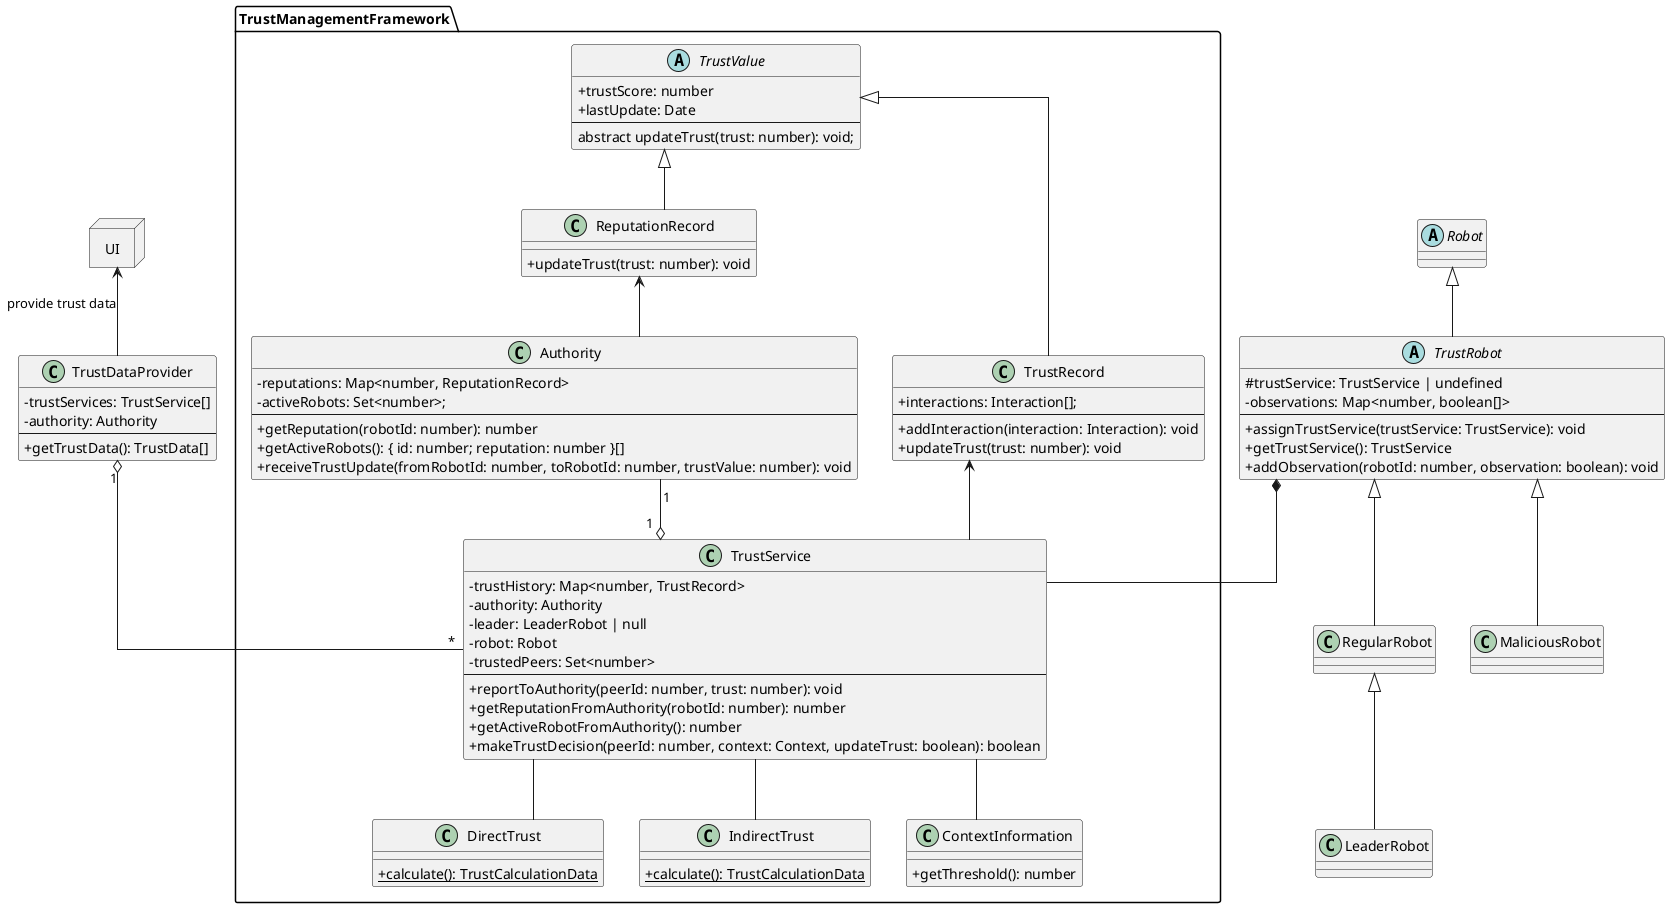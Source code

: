 @startuml
skinparam classAttributeIconSize 0
skinparam linetype ortho
set separator ::

class TrustManagementFramework::TrustService {
  - trustHistory: Map<number, TrustRecord>
  - authority: Authority
  - leader: LeaderRobot | null
  - robot: Robot
  - trustedPeers: Set<number>
  --
  + reportToAuthority(peerId: number, trust: number): void
  + getReputationFromAuthority(robotId: number): number
  + getActiveRobotFromAuthority(): number
  + makeTrustDecision(peerId: number, context: Context, updateTrust: boolean): boolean
}

abstract class TrustRobot extends Robot {
  # trustService: TrustService | undefined
  - observations: Map<number, boolean[]>
  --
  + assignTrustService(trustService: TrustService): void
  + getTrustService(): TrustService
  + addObservation(robotId: number, observation: boolean): void
}

abstract class Robot {

}

class TrustManagementFramework::DirectTrust {
    + {static} calculate(): TrustCalculationData 
}

class TrustManagementFramework::IndirectTrust {
    + {static} calculate(): TrustCalculationData
}

class TrustManagementFramework::ContextInformation {
    + getThreshold(): number
}

class RegularRobot extends TrustRobot {

}

class MaliciousRobot extends TrustRobot {

}

class LeaderRobot extends RegularRobot {

}

abstract class TrustManagementFramework::TrustValue {
  + trustScore: number
  + lastUpdate: Date
  --
  abstract updateTrust(trust: number): void;
}

class TrustManagementFramework::Authority {
  - reputations: Map<number, ReputationRecord>
  - activeRobots: Set<number>;
  --
  + getReputation(robotId: number): number
  + getActiveRobots(): { id: number; reputation: number }[]
  + receiveTrustUpdate(fromRobotId: number, toRobotId: number, trustValue: number): void
}

class TrustManagementFramework::TrustRecord extends TrustManagementFramework::TrustValue {
  + interactions: Interaction[];
  --
  + addInteraction(interaction: Interaction): void
  + updateTrust(trust: number): void
}

class TrustManagementFramework::ReputationRecord extends TrustManagementFramework::TrustValue {
  + updateTrust(trust: number): void
}

class TrustDataProvider {
    - trustServices: TrustService[]
    - authority: Authority
    --
    + getTrustData(): TrustData[]
}


package UI <<Node>> {

}

TrustService -- DirectTrust
TrustService -- IndirectTrust 
TrustService -- ContextInformation 
TrustService -u-> TrustRecord

TrustRobot *-- TrustService
Authority -u-> ReputationRecord 

UI <-- TrustDataProvider : provide trust data
TrustDataProvider "1" o-- "*" TrustService
TrustService "1" o-u- "1" Authority


@enduml
